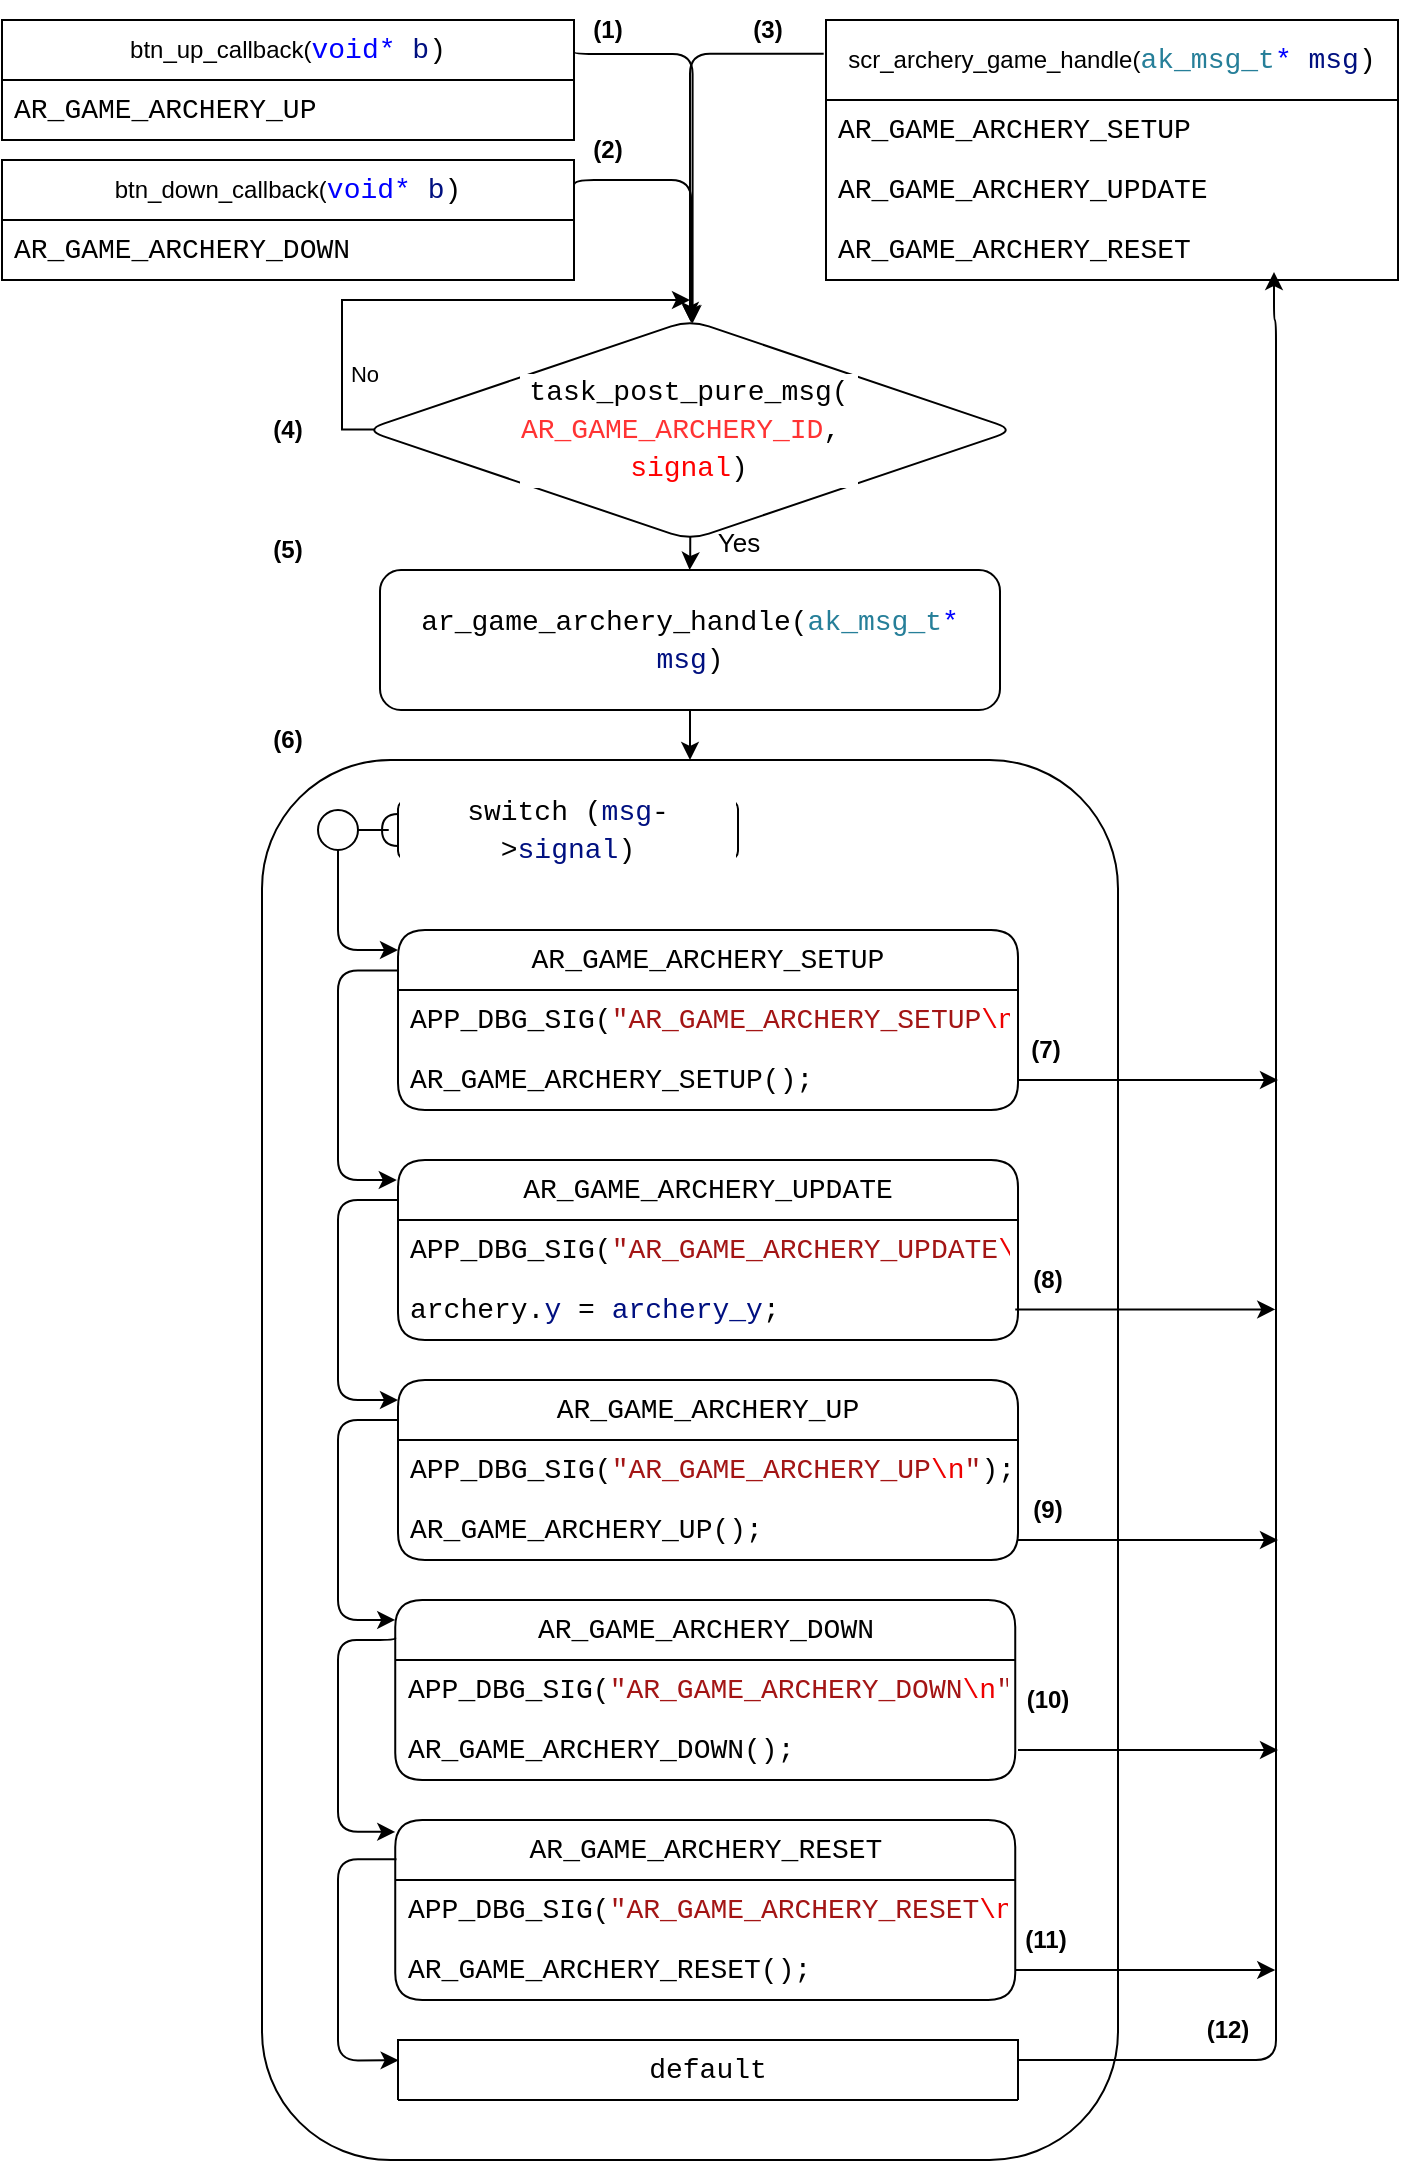 <mxfile version="21.7.2" type="github" pages="2">
  <diagram id="C5RBs43oDa-KdzZeNtuy" name="Page-1">
    <mxGraphModel dx="1221" dy="622" grid="1" gridSize="10" guides="1" tooltips="1" connect="1" arrows="1" fold="1" page="1" pageScale="1" pageWidth="827" pageHeight="1169" math="0" shadow="0">
      <root>
        <mxCell id="WIyWlLk6GJQsqaUBKTNV-0" />
        <mxCell id="WIyWlLk6GJQsqaUBKTNV-1" parent="WIyWlLk6GJQsqaUBKTNV-0" />
        <mxCell id="WoGnkU7w-7urDZS7QDXh-1" value="" style="edgeStyle=orthogonalEdgeStyle;rounded=1;orthogonalLoop=1;jettySize=auto;html=1;" parent="WIyWlLk6GJQsqaUBKTNV-1" source="WIyWlLk6GJQsqaUBKTNV-3" target="WoGnkU7w-7urDZS7QDXh-0" edge="1">
          <mxGeometry relative="1" as="geometry" />
        </mxCell>
        <mxCell id="WIyWlLk6GJQsqaUBKTNV-3" value="&lt;div&gt;&lt;div style=&quot;background-color: rgb(255, 255, 255); font-family: Consolas, &amp;quot;Courier New&amp;quot;, monospace; font-size: 14px; line-height: 19px;&quot;&gt;ar_game_archery_handle(&lt;span style=&quot;color: #267f99;&quot;&gt;ak_msg_t&lt;/span&gt;&lt;span style=&quot;color: #0000ff;&quot;&gt;*&lt;/span&gt; &lt;span style=&quot;color: #001080;&quot;&gt;msg&lt;/span&gt;)&lt;/div&gt;&lt;/div&gt;" style="rounded=1;whiteSpace=wrap;html=1;fontSize=12;glass=0;strokeWidth=1;shadow=0;" parent="WIyWlLk6GJQsqaUBKTNV-1" vertex="1">
          <mxGeometry x="249" y="305" width="310" height="70" as="geometry" />
        </mxCell>
        <mxCell id="WoGnkU7w-7urDZS7QDXh-0" value="" style="rounded=1;whiteSpace=wrap;html=1;fontSize=12;glass=0;strokeWidth=1;shadow=0;" parent="WIyWlLk6GJQsqaUBKTNV-1" vertex="1">
          <mxGeometry x="190" y="400" width="428" height="700" as="geometry" />
        </mxCell>
        <mxCell id="8Bc5X0JGQG7bx1Ke6ycb-5" value="" style="edgeStyle=orthogonalEdgeStyle;rounded=1;orthogonalLoop=1;jettySize=auto;html=1;exitX=0;exitY=0.225;exitDx=0;exitDy=0;exitPerimeter=0;entryX=-0.002;entryY=0.118;entryDx=0;entryDy=0;entryPerimeter=0;" parent="WIyWlLk6GJQsqaUBKTNV-1" source="WoGnkU7w-7urDZS7QDXh-2" target="WoGnkU7w-7urDZS7QDXh-7" edge="1">
          <mxGeometry relative="1" as="geometry">
            <mxPoint x="248" y="655" as="targetPoint" />
            <Array as="points">
              <mxPoint x="228" y="505" />
              <mxPoint x="228" y="610" />
              <mxPoint x="257" y="610" />
            </Array>
          </mxGeometry>
        </mxCell>
        <mxCell id="WoGnkU7w-7urDZS7QDXh-2" value="&lt;div style=&quot;background-color: rgb(255, 255, 255); font-family: Consolas, &amp;quot;Courier New&amp;quot;, monospace; font-size: 14px; line-height: 19px;&quot;&gt;&lt;div style=&quot;line-height: 19px;&quot;&gt;AR_GAME_ARCHERY_SETUP&lt;/div&gt;&lt;/div&gt;" style="swimlane;fontStyle=0;childLayout=stackLayout;horizontal=1;startSize=30;horizontalStack=0;resizeParent=1;resizeParentMax=0;resizeLast=0;collapsible=1;marginBottom=0;whiteSpace=wrap;html=1;rounded=1;" parent="WIyWlLk6GJQsqaUBKTNV-1" vertex="1">
          <mxGeometry x="258" y="485" width="310" height="90" as="geometry" />
        </mxCell>
        <mxCell id="WoGnkU7w-7urDZS7QDXh-3" value="&lt;div style=&quot;background-color: rgb(255, 255, 255); font-family: Consolas, &amp;quot;Courier New&amp;quot;, monospace; font-size: 14px; line-height: 19px;&quot;&gt;&lt;div style=&quot;line-height: 19px;&quot;&gt;&lt;div style=&quot;line-height: 19px;&quot;&gt;APP_DBG_SIG(&lt;span style=&quot;color: #a31515;&quot;&gt;&quot;AR_GAME_ARCHERY_SETUP&lt;/span&gt;&lt;span style=&quot;color: #ee0000;&quot;&gt;\n&lt;/span&gt;&lt;span style=&quot;color: #a31515;&quot;&gt;&quot;&lt;/span&gt;);&lt;/div&gt;&lt;/div&gt;&lt;/div&gt;" style="text;strokeColor=none;fillColor=none;align=left;verticalAlign=middle;spacingLeft=4;spacingRight=4;overflow=hidden;points=[[0,0.5],[1,0.5]];portConstraint=eastwest;rotatable=0;whiteSpace=wrap;html=1;rounded=1;" parent="WoGnkU7w-7urDZS7QDXh-2" vertex="1">
          <mxGeometry y="30" width="310" height="30" as="geometry" />
        </mxCell>
        <mxCell id="WoGnkU7w-7urDZS7QDXh-4" value="&lt;div style=&quot;background-color: rgb(255, 255, 255); font-family: Consolas, &amp;quot;Courier New&amp;quot;, monospace; font-size: 14px; line-height: 19px;&quot;&gt;&lt;div style=&quot;line-height: 19px;&quot;&gt;&lt;div style=&quot;line-height: 19px;&quot;&gt;AR_GAME_ARCHERY_SETUP();&lt;/div&gt;&lt;/div&gt;&lt;/div&gt;" style="text;strokeColor=none;fillColor=none;align=left;verticalAlign=middle;spacingLeft=4;spacingRight=4;overflow=hidden;points=[[0,0.5],[1,0.5]];portConstraint=eastwest;rotatable=0;whiteSpace=wrap;html=1;rounded=1;" parent="WoGnkU7w-7urDZS7QDXh-2" vertex="1">
          <mxGeometry y="60" width="310" height="30" as="geometry" />
        </mxCell>
        <mxCell id="WoGnkU7w-7urDZS7QDXh-7" value="&lt;div style=&quot;background-color: rgb(255, 255, 255); font-family: Consolas, &amp;quot;Courier New&amp;quot;, monospace; font-size: 14px; line-height: 19px;&quot;&gt;&lt;div style=&quot;line-height: 19px;&quot;&gt;&lt;div style=&quot;line-height: 19px;&quot;&gt;AR_GAME_ARCHERY_UPDATE&lt;/div&gt;&lt;/div&gt;&lt;/div&gt;" style="swimlane;fontStyle=0;childLayout=stackLayout;horizontal=1;startSize=30;horizontalStack=0;resizeParent=1;resizeParentMax=0;resizeLast=0;collapsible=1;marginBottom=0;whiteSpace=wrap;html=1;rounded=1;" parent="WIyWlLk6GJQsqaUBKTNV-1" vertex="1">
          <mxGeometry x="258" y="600" width="310" height="90" as="geometry" />
        </mxCell>
        <mxCell id="mS9mN7FK9Wahz5sAWF41-0" value="&lt;div style=&quot;background-color: rgb(255, 255, 255); font-family: Consolas, &amp;quot;Courier New&amp;quot;, monospace; font-size: 14px; line-height: 19px;&quot;&gt;&lt;div style=&quot;line-height: 19px;&quot;&gt;&lt;div style=&quot;line-height: 19px;&quot;&gt;&lt;div style=&quot;line-height: 19px;&quot;&gt;APP_DBG_SIG(&lt;span style=&quot;color: #a31515;&quot;&gt;&quot;AR_GAME_ARCHERY_UPDATE&lt;/span&gt;&lt;span style=&quot;color: #ee0000;&quot;&gt;\n&lt;/span&gt;&lt;span style=&quot;color: #a31515;&quot;&gt;&quot;&lt;/span&gt;);&lt;/div&gt;&lt;/div&gt;&lt;/div&gt;&lt;/div&gt;" style="text;strokeColor=none;fillColor=none;align=left;verticalAlign=middle;spacingLeft=4;spacingRight=4;overflow=hidden;points=[[0,0.5],[1,0.5]];portConstraint=eastwest;rotatable=0;whiteSpace=wrap;html=1;rounded=1;" parent="WoGnkU7w-7urDZS7QDXh-7" vertex="1">
          <mxGeometry y="30" width="310" height="30" as="geometry" />
        </mxCell>
        <mxCell id="WoGnkU7w-7urDZS7QDXh-8" value="&lt;div style=&quot;background-color: rgb(255, 255, 255); font-family: Consolas, &amp;quot;Courier New&amp;quot;, monospace; font-size: 14px; line-height: 19px;&quot;&gt;&lt;div style=&quot;line-height: 19px;&quot;&gt;&lt;div style=&quot;line-height: 19px;&quot;&gt;&lt;div style=&quot;line-height: 19px;&quot;&gt;&lt;div style=&quot;line-height: 19px;&quot;&gt;archery.&lt;span style=&quot;color: #001080;&quot;&gt;y&lt;/span&gt; = &lt;span style=&quot;color: #001080;&quot;&gt;archery_y&lt;/span&gt;;&lt;/div&gt;&lt;/div&gt;&lt;/div&gt;&lt;/div&gt;&lt;/div&gt;" style="text;strokeColor=none;fillColor=none;align=left;verticalAlign=middle;spacingLeft=4;spacingRight=4;overflow=hidden;points=[[0,0.5],[1,0.5]];portConstraint=eastwest;rotatable=0;whiteSpace=wrap;html=1;rounded=1;" parent="WoGnkU7w-7urDZS7QDXh-7" vertex="1">
          <mxGeometry y="60" width="310" height="30" as="geometry" />
        </mxCell>
        <mxCell id="WoGnkU7w-7urDZS7QDXh-12" value="&lt;div style=&quot;background-color: rgb(255, 255, 255); font-family: Consolas, &amp;quot;Courier New&amp;quot;, monospace; font-size: 14px; line-height: 19px;&quot;&gt;&lt;div style=&quot;line-height: 19px;&quot;&gt;&lt;div style=&quot;line-height: 19px;&quot;&gt;AR_GAME_ARCHERY_UP&lt;/div&gt;&lt;/div&gt;&lt;/div&gt;" style="swimlane;fontStyle=0;childLayout=stackLayout;horizontal=1;startSize=30;horizontalStack=0;resizeParent=1;resizeParentMax=0;resizeLast=0;collapsible=1;marginBottom=0;whiteSpace=wrap;html=1;rounded=1;" parent="WIyWlLk6GJQsqaUBKTNV-1" vertex="1">
          <mxGeometry x="258" y="710" width="310" height="90" as="geometry" />
        </mxCell>
        <mxCell id="WoGnkU7w-7urDZS7QDXh-13" value="&lt;div style=&quot;background-color: rgb(255, 255, 255); font-family: Consolas, &amp;quot;Courier New&amp;quot;, monospace; font-size: 14px; line-height: 19px;&quot;&gt;&lt;div style=&quot;line-height: 19px;&quot;&gt;&lt;div style=&quot;line-height: 19px;&quot;&gt;&lt;div style=&quot;line-height: 19px;&quot;&gt;APP_DBG_SIG(&lt;span style=&quot;color: #a31515;&quot;&gt;&quot;AR_GAME_ARCHERY_UP&lt;/span&gt;&lt;span style=&quot;color: #ee0000;&quot;&gt;\n&lt;/span&gt;&lt;span style=&quot;color: #a31515;&quot;&gt;&quot;&lt;/span&gt;);&lt;/div&gt;&lt;/div&gt;&lt;/div&gt;&lt;/div&gt;" style="text;strokeColor=none;fillColor=none;align=left;verticalAlign=middle;spacingLeft=4;spacingRight=4;overflow=hidden;points=[[0,0.5],[1,0.5]];portConstraint=eastwest;rotatable=0;whiteSpace=wrap;html=1;rounded=1;" parent="WoGnkU7w-7urDZS7QDXh-12" vertex="1">
          <mxGeometry y="30" width="310" height="30" as="geometry" />
        </mxCell>
        <mxCell id="WoGnkU7w-7urDZS7QDXh-14" value="&lt;div style=&quot;background-color: rgb(255, 255, 255); font-family: Consolas, &amp;quot;Courier New&amp;quot;, monospace; font-size: 14px; line-height: 19px;&quot;&gt;&lt;div style=&quot;line-height: 19px;&quot;&gt;&lt;div style=&quot;line-height: 19px;&quot;&gt;AR_GAME_ARCHERY_UP();&lt;/div&gt;&lt;/div&gt;&lt;/div&gt;" style="text;strokeColor=none;fillColor=none;align=left;verticalAlign=middle;spacingLeft=4;spacingRight=4;overflow=hidden;points=[[0,0.5],[1,0.5]];portConstraint=eastwest;rotatable=0;whiteSpace=wrap;html=1;rounded=1;" parent="WoGnkU7w-7urDZS7QDXh-12" vertex="1">
          <mxGeometry y="60" width="310" height="30" as="geometry" />
        </mxCell>
        <mxCell id="WoGnkU7w-7urDZS7QDXh-17" value="&lt;div style=&quot;background-color: rgb(255, 255, 255); font-family: Consolas, &amp;quot;Courier New&amp;quot;, monospace; font-size: 14px; line-height: 19px;&quot;&gt;&lt;div style=&quot;line-height: 19px;&quot;&gt;&lt;div style=&quot;line-height: 19px;&quot;&gt;AR_GAME_ARCHERY_DOWN&lt;/div&gt;&lt;/div&gt;&lt;/div&gt;" style="swimlane;fontStyle=0;childLayout=stackLayout;horizontal=1;startSize=30;horizontalStack=0;resizeParent=1;resizeParentMax=0;resizeLast=0;collapsible=1;marginBottom=0;whiteSpace=wrap;html=1;rounded=1;" parent="WIyWlLk6GJQsqaUBKTNV-1" vertex="1">
          <mxGeometry x="256.62" y="820" width="310" height="90" as="geometry" />
        </mxCell>
        <mxCell id="WoGnkU7w-7urDZS7QDXh-18" value="&lt;div style=&quot;background-color: rgb(255, 255, 255); font-family: Consolas, &amp;quot;Courier New&amp;quot;, monospace; font-size: 14px; line-height: 19px;&quot;&gt;&lt;div style=&quot;line-height: 19px;&quot;&gt;&lt;div style=&quot;line-height: 19px;&quot;&gt;APP_DBG_SIG(&lt;span style=&quot;color: #a31515;&quot;&gt;&quot;AR_GAME_ARCHERY_DOWN&lt;/span&gt;&lt;span style=&quot;color: #ee0000;&quot;&gt;\n&lt;/span&gt;&lt;span style=&quot;color: #a31515;&quot;&gt;&quot;&lt;/span&gt;);&lt;/div&gt;&lt;/div&gt;&lt;/div&gt;" style="text;strokeColor=none;fillColor=none;align=left;verticalAlign=middle;spacingLeft=4;spacingRight=4;overflow=hidden;points=[[0,0.5],[1,0.5]];portConstraint=eastwest;rotatable=0;whiteSpace=wrap;html=1;rounded=1;" parent="WoGnkU7w-7urDZS7QDXh-17" vertex="1">
          <mxGeometry y="30" width="310" height="30" as="geometry" />
        </mxCell>
        <mxCell id="WoGnkU7w-7urDZS7QDXh-19" value="&lt;div style=&quot;background-color: rgb(255, 255, 255); font-family: Consolas, &amp;quot;Courier New&amp;quot;, monospace; font-size: 14px; line-height: 19px;&quot;&gt;&lt;div style=&quot;line-height: 19px;&quot;&gt;&lt;div style=&quot;line-height: 19px;&quot;&gt;AR_GAME_ARCHERY_DOWN();&lt;/div&gt;&lt;/div&gt;&lt;/div&gt;" style="text;strokeColor=none;fillColor=none;align=left;verticalAlign=middle;spacingLeft=4;spacingRight=4;overflow=hidden;points=[[0,0.5],[1,0.5]];portConstraint=eastwest;rotatable=0;whiteSpace=wrap;html=1;rounded=1;" parent="WoGnkU7w-7urDZS7QDXh-17" vertex="1">
          <mxGeometry y="60" width="310" height="30" as="geometry" />
        </mxCell>
        <mxCell id="WoGnkU7w-7urDZS7QDXh-22" value="&lt;div style=&quot;background-color: rgb(255, 255, 255); font-family: Consolas, &amp;quot;Courier New&amp;quot;, monospace; font-size: 14px; line-height: 19px;&quot;&gt;&lt;div style=&quot;line-height: 19px;&quot;&gt;&lt;div style=&quot;line-height: 19px;&quot;&gt;&lt;div style=&quot;line-height: 19px;&quot;&gt;AR_GAME_ARCHERY_RESET&lt;/div&gt;&lt;/div&gt;&lt;/div&gt;&lt;/div&gt;" style="swimlane;fontStyle=0;childLayout=stackLayout;horizontal=1;startSize=30;horizontalStack=0;resizeParent=1;resizeParentMax=0;resizeLast=0;collapsible=1;marginBottom=0;whiteSpace=wrap;html=1;rounded=1;" parent="WIyWlLk6GJQsqaUBKTNV-1" vertex="1">
          <mxGeometry x="256.62" y="930" width="310" height="90" as="geometry" />
        </mxCell>
        <mxCell id="WoGnkU7w-7urDZS7QDXh-23" value="&lt;div style=&quot;background-color: rgb(255, 255, 255); font-family: Consolas, &amp;quot;Courier New&amp;quot;, monospace; font-size: 14px; line-height: 19px;&quot;&gt;&lt;div style=&quot;line-height: 19px;&quot;&gt;&lt;div style=&quot;line-height: 19px;&quot;&gt;APP_DBG_SIG(&lt;span style=&quot;color: #a31515;&quot;&gt;&quot;AR_GAME_ARCHERY_RESET&lt;/span&gt;&lt;span style=&quot;color: #ee0000;&quot;&gt;\n&lt;/span&gt;&lt;span style=&quot;color: #a31515;&quot;&gt;&quot;&lt;/span&gt;);&lt;/div&gt;&lt;/div&gt;&lt;/div&gt;" style="text;strokeColor=none;fillColor=none;align=left;verticalAlign=middle;spacingLeft=4;spacingRight=4;overflow=hidden;points=[[0,0.5],[1,0.5]];portConstraint=eastwest;rotatable=0;whiteSpace=wrap;html=1;rounded=1;" parent="WoGnkU7w-7urDZS7QDXh-22" vertex="1">
          <mxGeometry y="30" width="310" height="30" as="geometry" />
        </mxCell>
        <mxCell id="WoGnkU7w-7urDZS7QDXh-24" value="&lt;div style=&quot;background-color: rgb(255, 255, 255); font-family: Consolas, &amp;quot;Courier New&amp;quot;, monospace; font-size: 14px; line-height: 19px;&quot;&gt;&lt;div style=&quot;line-height: 19px;&quot;&gt;&lt;div style=&quot;line-height: 19px;&quot;&gt;AR_GAME_ARCHERY_RESET();&lt;/div&gt;&lt;/div&gt;&lt;/div&gt;" style="text;strokeColor=none;fillColor=none;align=left;verticalAlign=middle;spacingLeft=4;spacingRight=4;overflow=hidden;points=[[0,0.5],[1,0.5]];portConstraint=eastwest;rotatable=0;whiteSpace=wrap;html=1;rounded=1;" parent="WoGnkU7w-7urDZS7QDXh-22" vertex="1">
          <mxGeometry y="60" width="310" height="30" as="geometry" />
        </mxCell>
        <mxCell id="WoGnkU7w-7urDZS7QDXh-28" value="" style="edgeStyle=orthogonalEdgeStyle;rounded=1;orthogonalLoop=1;jettySize=auto;html=1;exitX=0.501;exitY=0.972;exitDx=0;exitDy=0;exitPerimeter=0;" parent="WIyWlLk6GJQsqaUBKTNV-1" edge="1">
          <mxGeometry relative="1" as="geometry">
            <mxPoint x="404.14" y="286.92" as="sourcePoint" />
            <mxPoint x="403.822" y="305" as="targetPoint" />
            <Array as="points">
              <mxPoint x="403.82" y="300" />
              <mxPoint x="403.82" y="300" />
            </Array>
          </mxGeometry>
        </mxCell>
        <mxCell id="8Bc5X0JGQG7bx1Ke6ycb-31" value="&lt;font style=&quot;font-size: 13px;&quot;&gt;Yes&lt;/font&gt;" style="edgeLabel;html=1;align=center;verticalAlign=middle;resizable=0;points=[];rounded=1;" parent="WoGnkU7w-7urDZS7QDXh-28" vertex="1" connectable="0">
          <mxGeometry x="-0.072" y="1" relative="1" as="geometry">
            <mxPoint x="23" y="-5" as="offset" />
          </mxGeometry>
        </mxCell>
        <mxCell id="8Bc5X0JGQG7bx1Ke6ycb-2" value="" style="edgeStyle=orthogonalEdgeStyle;rounded=1;orthogonalLoop=1;jettySize=auto;html=1;endArrow=halfCircle;endFill=0;" parent="WIyWlLk6GJQsqaUBKTNV-1" source="8Bc5X0JGQG7bx1Ke6ycb-0" target="8Bc5X0JGQG7bx1Ke6ycb-1" edge="1">
          <mxGeometry relative="1" as="geometry" />
        </mxCell>
        <mxCell id="8Bc5X0JGQG7bx1Ke6ycb-3" value="" style="edgeStyle=orthogonalEdgeStyle;rounded=1;orthogonalLoop=1;jettySize=auto;html=1;" parent="WIyWlLk6GJQsqaUBKTNV-1" source="8Bc5X0JGQG7bx1Ke6ycb-0" edge="1">
          <mxGeometry relative="1" as="geometry">
            <mxPoint x="258" y="495" as="targetPoint" />
            <Array as="points">
              <mxPoint x="228" y="495" />
            </Array>
          </mxGeometry>
        </mxCell>
        <mxCell id="8Bc5X0JGQG7bx1Ke6ycb-0" value="" style="ellipse;whiteSpace=wrap;html=1;rounded=1;" parent="WIyWlLk6GJQsqaUBKTNV-1" vertex="1">
          <mxGeometry x="218" y="425" width="20" height="20" as="geometry" />
        </mxCell>
        <mxCell id="8Bc5X0JGQG7bx1Ke6ycb-1" value="&lt;div style=&quot;background-color: rgb(255, 255, 255); font-family: Consolas, &amp;quot;Courier New&amp;quot;, monospace; font-size: 14px; line-height: 19px;&quot;&gt;switch (&lt;span style=&quot;color: #001080;&quot;&gt;msg&lt;/span&gt;-&amp;gt;&lt;font color=&quot;#001080&quot;&gt;signal&lt;/font&gt;)&lt;/div&gt;" style="whiteSpace=wrap;html=1;rounded=1;" parent="WIyWlLk6GJQsqaUBKTNV-1" vertex="1">
          <mxGeometry x="258" y="420" width="170" height="30" as="geometry" />
        </mxCell>
        <mxCell id="8Bc5X0JGQG7bx1Ke6ycb-6" value="" style="edgeStyle=orthogonalEdgeStyle;rounded=1;orthogonalLoop=1;jettySize=auto;html=1;entryX=0;entryY=0.116;entryDx=0;entryDy=0;entryPerimeter=0;" parent="WIyWlLk6GJQsqaUBKTNV-1" target="WoGnkU7w-7urDZS7QDXh-12" edge="1">
          <mxGeometry relative="1" as="geometry">
            <mxPoint x="258" y="620" as="sourcePoint" />
            <mxPoint x="238" y="725" as="targetPoint" />
            <Array as="points">
              <mxPoint x="228" y="620" />
              <mxPoint x="228" y="720" />
              <mxPoint x="258" y="720" />
            </Array>
          </mxGeometry>
        </mxCell>
        <mxCell id="8Bc5X0JGQG7bx1Ke6ycb-7" value="" style="edgeStyle=orthogonalEdgeStyle;rounded=1;orthogonalLoop=1;jettySize=auto;html=1;entryX=0;entryY=0.111;entryDx=0;entryDy=0;entryPerimeter=0;exitX=0;exitY=0.222;exitDx=0;exitDy=0;exitPerimeter=0;" parent="WIyWlLk6GJQsqaUBKTNV-1" source="WoGnkU7w-7urDZS7QDXh-12" target="WoGnkU7w-7urDZS7QDXh-17" edge="1">
          <mxGeometry relative="1" as="geometry">
            <mxPoint x="248" y="735" as="sourcePoint" />
            <mxPoint x="257" y="794.5" as="targetPoint" />
            <Array as="points">
              <mxPoint x="228" y="730" />
              <mxPoint x="228" y="830" />
            </Array>
          </mxGeometry>
        </mxCell>
        <mxCell id="8Bc5X0JGQG7bx1Ke6ycb-8" value="" style="edgeStyle=orthogonalEdgeStyle;rounded=1;orthogonalLoop=1;jettySize=auto;html=1;entryX=0;entryY=0.066;entryDx=0;entryDy=0;entryPerimeter=0;exitX=0;exitY=0.209;exitDx=0;exitDy=0;exitPerimeter=0;" parent="WIyWlLk6GJQsqaUBKTNV-1" source="WoGnkU7w-7urDZS7QDXh-17" target="WoGnkU7w-7urDZS7QDXh-22" edge="1">
          <mxGeometry relative="1" as="geometry">
            <mxPoint x="248" y="835" as="sourcePoint" />
            <mxPoint x="247" y="894" as="targetPoint" />
            <Array as="points">
              <mxPoint x="257" y="840" />
              <mxPoint x="228" y="840" />
              <mxPoint x="228" y="936" />
            </Array>
          </mxGeometry>
        </mxCell>
        <mxCell id="8Bc5X0JGQG7bx1Ke6ycb-9" value="" style="edgeStyle=orthogonalEdgeStyle;rounded=1;orthogonalLoop=1;jettySize=auto;html=1;exitX=0.002;exitY=0.218;exitDx=0;exitDy=0;exitPerimeter=0;entryX=0.001;entryY=0.339;entryDx=0;entryDy=0;entryPerimeter=0;" parent="WIyWlLk6GJQsqaUBKTNV-1" source="WoGnkU7w-7urDZS7QDXh-22" target="8Bc5X0JGQG7bx1Ke6ycb-10" edge="1">
          <mxGeometry relative="1" as="geometry">
            <mxPoint x="257" y="935" as="sourcePoint" />
            <mxPoint x="257" y="1095" as="targetPoint" />
            <Array as="points">
              <mxPoint x="228" y="950" />
              <mxPoint x="228" y="1050" />
            </Array>
          </mxGeometry>
        </mxCell>
        <mxCell id="8Bc5X0JGQG7bx1Ke6ycb-18" value="" style="edgeStyle=orthogonalEdgeStyle;rounded=1;orthogonalLoop=1;jettySize=auto;html=1;" parent="WIyWlLk6GJQsqaUBKTNV-1" source="8Bc5X0JGQG7bx1Ke6ycb-10" edge="1">
          <mxGeometry relative="1" as="geometry">
            <mxPoint x="696" y="156" as="targetPoint" />
            <Array as="points">
              <mxPoint x="697" y="1050" />
              <mxPoint x="697" y="180" />
              <mxPoint x="696" y="180" />
            </Array>
          </mxGeometry>
        </mxCell>
        <mxCell id="8Bc5X0JGQG7bx1Ke6ycb-10" value="&lt;div style=&quot;background-color: rgb(255, 255, 255); font-family: Consolas, &amp;quot;Courier New&amp;quot;, monospace; font-size: 14px; line-height: 19px;&quot;&gt;&lt;div style=&quot;line-height: 19px;&quot;&gt;&lt;div style=&quot;line-height: 19px;&quot;&gt;&lt;div style=&quot;line-height: 19px;&quot;&gt;&lt;div style=&quot;line-height: 19px;&quot;&gt;default&lt;/div&gt;&lt;/div&gt;&lt;/div&gt;&lt;/div&gt;&lt;/div&gt;" style="swimlane;fontStyle=0;childLayout=stackLayout;horizontal=1;startSize=30;horizontalStack=0;resizeParent=1;resizeParentMax=0;resizeLast=0;collapsible=1;marginBottom=0;whiteSpace=wrap;html=1;rounded=1;" parent="WIyWlLk6GJQsqaUBKTNV-1" vertex="1">
          <mxGeometry x="258" y="1040" width="310" height="30" as="geometry" />
        </mxCell>
        <mxCell id="8Bc5X0JGQG7bx1Ke6ycb-30" value="" style="edgeStyle=orthogonalEdgeStyle;rounded=1;orthogonalLoop=1;jettySize=auto;html=1;entryX=0.5;entryY=0;entryDx=0;entryDy=0;exitX=-0.004;exitY=0.13;exitDx=0;exitDy=0;exitPerimeter=0;" parent="WIyWlLk6GJQsqaUBKTNV-1" source="I1_TGJQqy7sbMWfpH_zE-6" target="WoGnkU7w-7urDZS7QDXh-27" edge="1">
          <mxGeometry relative="1" as="geometry">
            <mxPoint x="404" y="175" as="targetPoint" />
            <Array as="points">
              <mxPoint x="404" y="47" />
            </Array>
            <mxPoint x="472.0" y="125" as="sourcePoint" />
          </mxGeometry>
        </mxCell>
        <mxCell id="8Bc5X0JGQG7bx1Ke6ycb-25" value="" style="edgeStyle=orthogonalEdgeStyle;rounded=1;orthogonalLoop=1;jettySize=auto;html=1;" parent="WIyWlLk6GJQsqaUBKTNV-1" edge="1">
          <mxGeometry relative="1" as="geometry">
            <mxPoint x="568" y="895" as="sourcePoint" />
            <mxPoint x="698" y="895" as="targetPoint" />
          </mxGeometry>
        </mxCell>
        <mxCell id="8Bc5X0JGQG7bx1Ke6ycb-26" value="" style="edgeStyle=orthogonalEdgeStyle;rounded=1;orthogonalLoop=1;jettySize=auto;html=1;" parent="WIyWlLk6GJQsqaUBKTNV-1" edge="1">
          <mxGeometry relative="1" as="geometry">
            <mxPoint x="568" y="790" as="sourcePoint" />
            <mxPoint x="698" y="790" as="targetPoint" />
          </mxGeometry>
        </mxCell>
        <mxCell id="8Bc5X0JGQG7bx1Ke6ycb-27" value="" style="edgeStyle=orthogonalEdgeStyle;rounded=1;orthogonalLoop=1;jettySize=auto;html=1;" parent="WIyWlLk6GJQsqaUBKTNV-1" edge="1">
          <mxGeometry relative="1" as="geometry">
            <mxPoint x="566.62" y="674.7" as="sourcePoint" />
            <mxPoint x="696.62" y="674.7" as="targetPoint" />
          </mxGeometry>
        </mxCell>
        <mxCell id="8Bc5X0JGQG7bx1Ke6ycb-28" value="" style="edgeStyle=orthogonalEdgeStyle;rounded=1;orthogonalLoop=1;jettySize=auto;html=1;" parent="WIyWlLk6GJQsqaUBKTNV-1" edge="1">
          <mxGeometry relative="1" as="geometry">
            <mxPoint x="568" y="560" as="sourcePoint" />
            <mxPoint x="698" y="560" as="targetPoint" />
          </mxGeometry>
        </mxCell>
        <mxCell id="Gl0NQwR81N9QGxbBk9Pa-0" value="" style="edgeStyle=orthogonalEdgeStyle;rounded=0;orthogonalLoop=1;jettySize=auto;html=1;exitX=0.016;exitY=0.498;exitDx=0;exitDy=0;exitPerimeter=0;" parent="WIyWlLk6GJQsqaUBKTNV-1" source="WoGnkU7w-7urDZS7QDXh-27" edge="1">
          <mxGeometry relative="1" as="geometry">
            <mxPoint x="404" y="170" as="targetPoint" />
            <Array as="points">
              <mxPoint x="230" y="235" />
              <mxPoint x="230" y="170" />
            </Array>
          </mxGeometry>
        </mxCell>
        <mxCell id="Gl0NQwR81N9QGxbBk9Pa-2" value="No" style="edgeLabel;html=1;align=center;verticalAlign=middle;resizable=0;points=[];" parent="Gl0NQwR81N9QGxbBk9Pa-0" vertex="1" connectable="0">
          <mxGeometry x="-0.652" relative="1" as="geometry">
            <mxPoint x="11" as="offset" />
          </mxGeometry>
        </mxCell>
        <mxCell id="WoGnkU7w-7urDZS7QDXh-27" value="&lt;div style=&quot;background-color: rgb(255, 255, 255); font-family: Consolas, &amp;quot;Courier New&amp;quot;, monospace; font-size: 14px; line-height: 19px;&quot;&gt;task_post_pure_msg(&lt;/div&gt;&lt;div style=&quot;background-color: rgb(255, 255, 255); font-family: Consolas, &amp;quot;Courier New&amp;quot;, monospace; font-size: 14px; line-height: 19px;&quot;&gt;&lt;font color=&quot;#ff3333&quot;&gt;AR_GAME_ARCHERY_ID&lt;/font&gt;,&amp;nbsp;&lt;/div&gt;&lt;div style=&quot;background-color: rgb(255, 255, 255); font-family: Consolas, &amp;quot;Courier New&amp;quot;, monospace; font-size: 14px; line-height: 19px;&quot;&gt;&lt;font color=&quot;#ff0000&quot;&gt;signal&lt;/font&gt;)&lt;/div&gt;" style="rhombus;whiteSpace=wrap;html=1;rounded=1;" parent="WIyWlLk6GJQsqaUBKTNV-1" vertex="1">
          <mxGeometry x="241.37" y="180" width="325.25" height="110" as="geometry" />
        </mxCell>
        <mxCell id="8Bc5X0JGQG7bx1Ke6ycb-33" value="&lt;b&gt;(1)&lt;/b&gt;" style="text;html=1;strokeColor=none;fillColor=none;align=center;verticalAlign=middle;whiteSpace=wrap;rounded=0;" parent="WIyWlLk6GJQsqaUBKTNV-1" vertex="1">
          <mxGeometry x="348" y="20" width="30" height="30" as="geometry" />
        </mxCell>
        <mxCell id="8Bc5X0JGQG7bx1Ke6ycb-34" value="&lt;b&gt;(2)&lt;/b&gt;" style="text;html=1;strokeColor=none;fillColor=none;align=center;verticalAlign=middle;whiteSpace=wrap;rounded=0;" parent="WIyWlLk6GJQsqaUBKTNV-1" vertex="1">
          <mxGeometry x="348" y="80" width="30" height="30" as="geometry" />
        </mxCell>
        <mxCell id="8Bc5X0JGQG7bx1Ke6ycb-35" value="&lt;b&gt;(3)&lt;/b&gt;" style="text;html=1;strokeColor=none;fillColor=none;align=center;verticalAlign=middle;whiteSpace=wrap;rounded=0;" parent="WIyWlLk6GJQsqaUBKTNV-1" vertex="1">
          <mxGeometry x="428" y="20" width="30" height="30" as="geometry" />
        </mxCell>
        <mxCell id="8Bc5X0JGQG7bx1Ke6ycb-36" value="&lt;b&gt;(4)&lt;/b&gt;" style="text;html=1;strokeColor=none;fillColor=none;align=center;verticalAlign=middle;whiteSpace=wrap;rounded=0;" parent="WIyWlLk6GJQsqaUBKTNV-1" vertex="1">
          <mxGeometry x="188" y="220" width="30" height="30" as="geometry" />
        </mxCell>
        <mxCell id="8Bc5X0JGQG7bx1Ke6ycb-38" value="&lt;b&gt;(7)&lt;/b&gt;" style="text;html=1;strokeColor=none;fillColor=none;align=center;verticalAlign=middle;whiteSpace=wrap;rounded=0;" parent="WIyWlLk6GJQsqaUBKTNV-1" vertex="1">
          <mxGeometry x="566.62" y="530" width="30" height="30" as="geometry" />
        </mxCell>
        <mxCell id="8Bc5X0JGQG7bx1Ke6ycb-39" value="&lt;b&gt;(8)&lt;/b&gt;" style="text;html=1;strokeColor=none;fillColor=none;align=center;verticalAlign=middle;whiteSpace=wrap;rounded=0;" parent="WIyWlLk6GJQsqaUBKTNV-1" vertex="1">
          <mxGeometry x="568" y="640" width="30" height="40" as="geometry" />
        </mxCell>
        <mxCell id="8Bc5X0JGQG7bx1Ke6ycb-40" value="&lt;b&gt;(9)&lt;/b&gt;" style="text;html=1;strokeColor=none;fillColor=none;align=center;verticalAlign=middle;whiteSpace=wrap;rounded=0;" parent="WIyWlLk6GJQsqaUBKTNV-1" vertex="1">
          <mxGeometry x="568" y="760" width="30" height="30" as="geometry" />
        </mxCell>
        <mxCell id="8Bc5X0JGQG7bx1Ke6ycb-41" value="&lt;b&gt;(10)&lt;/b&gt;" style="text;html=1;strokeColor=none;fillColor=none;align=center;verticalAlign=middle;whiteSpace=wrap;rounded=0;" parent="WIyWlLk6GJQsqaUBKTNV-1" vertex="1">
          <mxGeometry x="568" y="855" width="30" height="30" as="geometry" />
        </mxCell>
        <mxCell id="8Bc5X0JGQG7bx1Ke6ycb-42" value="&lt;b&gt;(11)&lt;/b&gt;" style="text;html=1;strokeColor=none;fillColor=none;align=center;verticalAlign=middle;whiteSpace=wrap;rounded=0;" parent="WIyWlLk6GJQsqaUBKTNV-1" vertex="1">
          <mxGeometry x="566.62" y="975" width="30" height="30" as="geometry" />
        </mxCell>
        <mxCell id="8Bc5X0JGQG7bx1Ke6ycb-43" value="&lt;b&gt;(12)&lt;/b&gt;" style="text;html=1;strokeColor=none;fillColor=none;align=center;verticalAlign=middle;whiteSpace=wrap;rounded=0;" parent="WIyWlLk6GJQsqaUBKTNV-1" vertex="1">
          <mxGeometry x="658" y="1020" width="30" height="30" as="geometry" />
        </mxCell>
        <mxCell id="I1_TGJQqy7sbMWfpH_zE-6" value="scr_archery_game_handle(&lt;span style=&quot;border-color: var(--border-color); font-family: Consolas, &amp;quot;Courier New&amp;quot;, monospace; font-size: 14px; color: rgb(38, 127, 153);&quot;&gt;ak_msg_t&lt;/span&gt;&lt;span style=&quot;border-color: var(--border-color); font-family: Consolas, &amp;quot;Courier New&amp;quot;, monospace; font-size: 14px; color: rgb(0, 0, 255);&quot;&gt;*&lt;/span&gt;&lt;span style=&quot;font-family: Consolas, &amp;quot;Courier New&amp;quot;, monospace; font-size: 14px; background-color: rgb(255, 255, 255);&quot;&gt;&amp;nbsp;&lt;/span&gt;&lt;span style=&quot;border-color: var(--border-color); font-family: Consolas, &amp;quot;Courier New&amp;quot;, monospace; font-size: 14px; color: rgb(0, 16, 128);&quot;&gt;msg&lt;/span&gt;&lt;span style=&quot;font-family: Consolas, &amp;quot;Courier New&amp;quot;, monospace; font-size: 14px; background-color: rgb(255, 255, 255);&quot;&gt;)&lt;/span&gt;" style="swimlane;fontStyle=0;childLayout=stackLayout;horizontal=1;startSize=40;horizontalStack=0;resizeParent=1;resizeParentMax=0;resizeLast=0;collapsible=1;marginBottom=0;whiteSpace=wrap;html=1;" parent="WIyWlLk6GJQsqaUBKTNV-1" vertex="1">
          <mxGeometry x="472" y="30" width="286" height="130" as="geometry" />
        </mxCell>
        <mxCell id="I1_TGJQqy7sbMWfpH_zE-7" value="&lt;div style=&quot;background-color: rgb(255, 255, 255); font-family: Consolas, &amp;quot;Courier New&amp;quot;, monospace; font-size: 14px; line-height: 19px;&quot;&gt;AR_GAME_ARCHERY_SETUP&lt;/div&gt;" style="text;strokeColor=none;fillColor=none;align=left;verticalAlign=middle;spacingLeft=4;spacingRight=4;overflow=hidden;points=[[0,0.5],[1,0.5]];portConstraint=eastwest;rotatable=0;whiteSpace=wrap;html=1;" parent="I1_TGJQqy7sbMWfpH_zE-6" vertex="1">
          <mxGeometry y="40" width="286" height="30" as="geometry" />
        </mxCell>
        <mxCell id="I1_TGJQqy7sbMWfpH_zE-8" value="&lt;div style=&quot;background-color: rgb(255, 255, 255); font-family: Consolas, &amp;quot;Courier New&amp;quot;, monospace; font-size: 14px; line-height: 19px;&quot;&gt;AR_GAME_ARCHERY_UPDATE&lt;/div&gt;" style="text;strokeColor=none;fillColor=none;align=left;verticalAlign=middle;spacingLeft=4;spacingRight=4;overflow=hidden;points=[[0,0.5],[1,0.5]];portConstraint=eastwest;rotatable=0;whiteSpace=wrap;html=1;" parent="I1_TGJQqy7sbMWfpH_zE-6" vertex="1">
          <mxGeometry y="70" width="286" height="30" as="geometry" />
        </mxCell>
        <mxCell id="I1_TGJQqy7sbMWfpH_zE-9" value="&lt;div style=&quot;background-color: rgb(255, 255, 255); font-family: Consolas, &amp;quot;Courier New&amp;quot;, monospace; font-size: 14px; line-height: 19px;&quot;&gt;AR_GAME_ARCHERY_RESET&lt;/div&gt;" style="text;strokeColor=none;fillColor=none;align=left;verticalAlign=middle;spacingLeft=4;spacingRight=4;overflow=hidden;points=[[0,0.5],[1,0.5]];portConstraint=eastwest;rotatable=0;whiteSpace=wrap;html=1;" parent="I1_TGJQqy7sbMWfpH_zE-6" vertex="1">
          <mxGeometry y="100" width="286" height="30" as="geometry" />
        </mxCell>
        <mxCell id="I1_TGJQqy7sbMWfpH_zE-10" value="btn_up_callback(&lt;span style=&quot;border-color: var(--border-color); font-family: Consolas, &amp;quot;Courier New&amp;quot;, monospace; font-size: 14px; background-color: rgb(255, 255, 255); color: rgb(0, 0, 255);&quot;&gt;void*&lt;/span&gt;&lt;span style=&quot;font-family: Consolas, &amp;quot;Courier New&amp;quot;, monospace; font-size: 14px; background-color: rgb(255, 255, 255);&quot;&gt;&amp;nbsp;&lt;/span&gt;&lt;span style=&quot;border-color: var(--border-color); font-family: Consolas, &amp;quot;Courier New&amp;quot;, monospace; font-size: 14px; background-color: rgb(255, 255, 255); color: rgb(0, 16, 128);&quot;&gt;b&lt;/span&gt;&lt;span style=&quot;font-family: Consolas, &amp;quot;Courier New&amp;quot;, monospace; font-size: 14px; background-color: rgb(255, 255, 255);&quot;&gt;)&lt;/span&gt;" style="swimlane;fontStyle=0;childLayout=stackLayout;horizontal=1;startSize=30;horizontalStack=0;resizeParent=1;resizeParentMax=0;resizeLast=0;collapsible=1;marginBottom=0;whiteSpace=wrap;html=1;" parent="WIyWlLk6GJQsqaUBKTNV-1" vertex="1">
          <mxGeometry x="60" y="30" width="286" height="60" as="geometry" />
        </mxCell>
        <mxCell id="I1_TGJQqy7sbMWfpH_zE-11" value="&lt;div style=&quot;background-color: rgb(255, 255, 255); font-family: Consolas, &amp;quot;Courier New&amp;quot;, monospace; font-size: 14px; line-height: 19px;&quot;&gt;AR_GAME_ARCHERY_UP&lt;/div&gt;" style="text;strokeColor=none;fillColor=none;align=left;verticalAlign=middle;spacingLeft=4;spacingRight=4;overflow=hidden;points=[[0,0.5],[1,0.5]];portConstraint=eastwest;rotatable=0;whiteSpace=wrap;html=1;" parent="I1_TGJQqy7sbMWfpH_zE-10" vertex="1">
          <mxGeometry y="30" width="286" height="30" as="geometry" />
        </mxCell>
        <mxCell id="I1_TGJQqy7sbMWfpH_zE-14" value="btn_down_callback(&lt;span style=&quot;border-color: var(--border-color); font-family: Consolas, &amp;quot;Courier New&amp;quot;, monospace; font-size: 14px; background-color: rgb(255, 255, 255); color: rgb(0, 0, 255);&quot;&gt;void*&lt;/span&gt;&lt;span style=&quot;font-family: Consolas, &amp;quot;Courier New&amp;quot;, monospace; font-size: 14px; background-color: rgb(255, 255, 255);&quot;&gt;&amp;nbsp;&lt;/span&gt;&lt;span style=&quot;border-color: var(--border-color); font-family: Consolas, &amp;quot;Courier New&amp;quot;, monospace; font-size: 14px; background-color: rgb(255, 255, 255); color: rgb(0, 16, 128);&quot;&gt;b&lt;/span&gt;&lt;span style=&quot;font-family: Consolas, &amp;quot;Courier New&amp;quot;, monospace; font-size: 14px; background-color: rgb(255, 255, 255);&quot;&gt;)&lt;/span&gt;" style="swimlane;fontStyle=0;childLayout=stackLayout;horizontal=1;startSize=30;horizontalStack=0;resizeParent=1;resizeParentMax=0;resizeLast=0;collapsible=1;marginBottom=0;whiteSpace=wrap;html=1;" parent="WIyWlLk6GJQsqaUBKTNV-1" vertex="1">
          <mxGeometry x="60" y="100" width="286" height="60" as="geometry" />
        </mxCell>
        <mxCell id="I1_TGJQqy7sbMWfpH_zE-15" value="&lt;div style=&quot;background-color: rgb(255, 255, 255); font-family: Consolas, &amp;quot;Courier New&amp;quot;, monospace; font-size: 14px; line-height: 19px;&quot;&gt;AR_GAME_ARCHERY_DOWN&lt;/div&gt;" style="text;strokeColor=none;fillColor=none;align=left;verticalAlign=middle;spacingLeft=4;spacingRight=4;overflow=hidden;points=[[0,0.5],[1,0.5]];portConstraint=eastwest;rotatable=0;whiteSpace=wrap;html=1;" parent="I1_TGJQqy7sbMWfpH_zE-14" vertex="1">
          <mxGeometry y="30" width="286" height="30" as="geometry" />
        </mxCell>
        <mxCell id="I1_TGJQqy7sbMWfpH_zE-21" value="" style="edgeStyle=orthogonalEdgeStyle;rounded=1;orthogonalLoop=1;jettySize=auto;html=1;entryX=0.504;entryY=0.015;entryDx=0;entryDy=0;exitX=1;exitY=0.25;exitDx=0;exitDy=0;entryPerimeter=0;" parent="WIyWlLk6GJQsqaUBKTNV-1" source="I1_TGJQqy7sbMWfpH_zE-10" target="WoGnkU7w-7urDZS7QDXh-27" edge="1">
          <mxGeometry relative="1" as="geometry">
            <mxPoint x="405" y="165" as="targetPoint" />
            <Array as="points">
              <mxPoint x="346" y="47" />
              <mxPoint x="405" y="47" />
            </Array>
            <mxPoint x="472" y="47" as="sourcePoint" />
          </mxGeometry>
        </mxCell>
        <mxCell id="I1_TGJQqy7sbMWfpH_zE-22" value="" style="edgeStyle=orthogonalEdgeStyle;rounded=1;orthogonalLoop=1;jettySize=auto;html=1;entryX=0.502;entryY=0.014;entryDx=0;entryDy=0;exitX=1;exitY=0.25;exitDx=0;exitDy=0;entryPerimeter=0;" parent="WIyWlLk6GJQsqaUBKTNV-1" source="I1_TGJQqy7sbMWfpH_zE-14" target="WoGnkU7w-7urDZS7QDXh-27" edge="1">
          <mxGeometry relative="1" as="geometry">
            <mxPoint x="405" y="165" as="targetPoint" />
            <Array as="points">
              <mxPoint x="346" y="110" />
              <mxPoint x="405" y="110" />
            </Array>
            <mxPoint x="472" y="47" as="sourcePoint" />
          </mxGeometry>
        </mxCell>
        <mxCell id="I1_TGJQqy7sbMWfpH_zE-23" value="&lt;b&gt;(5)&lt;/b&gt;" style="text;html=1;strokeColor=none;fillColor=none;align=center;verticalAlign=middle;whiteSpace=wrap;rounded=0;" parent="WIyWlLk6GJQsqaUBKTNV-1" vertex="1">
          <mxGeometry x="188" y="280" width="30" height="30" as="geometry" />
        </mxCell>
        <mxCell id="mS9mN7FK9Wahz5sAWF41-1" value="" style="edgeStyle=orthogonalEdgeStyle;rounded=1;orthogonalLoop=1;jettySize=auto;html=1;" parent="WIyWlLk6GJQsqaUBKTNV-1" edge="1">
          <mxGeometry relative="1" as="geometry">
            <mxPoint x="566.62" y="1005" as="sourcePoint" />
            <mxPoint x="696.62" y="1005" as="targetPoint" />
          </mxGeometry>
        </mxCell>
        <mxCell id="Gl0NQwR81N9QGxbBk9Pa-3" value="&lt;b&gt;(6)&lt;/b&gt;" style="text;html=1;strokeColor=none;fillColor=none;align=center;verticalAlign=middle;whiteSpace=wrap;rounded=0;" parent="WIyWlLk6GJQsqaUBKTNV-1" vertex="1">
          <mxGeometry x="188" y="375" width="30" height="30" as="geometry" />
        </mxCell>
      </root>
    </mxGraphModel>
  </diagram>
  <diagram id="zqVmv1tSFtd7yMDg36jN" name="Page-2">
    <mxGraphModel dx="1436" dy="732" grid="1" gridSize="10" guides="1" tooltips="1" connect="1" arrows="1" fold="1" page="1" pageScale="1" pageWidth="850" pageHeight="1100" math="0" shadow="0">
      <root>
        <mxCell id="0" />
        <mxCell id="1" parent="0" />
        <mxCell id="2W3vLu9KmN9YGZMTVSio-1" value="Screen" style="rounded=1;whiteSpace=wrap;html=1;" parent="1" vertex="1">
          <mxGeometry x="319" y="80" width="80" height="40" as="geometry" />
        </mxCell>
        <mxCell id="2W3vLu9KmN9YGZMTVSio-2" value="Button" style="rounded=1;whiteSpace=wrap;html=1;" parent="1" vertex="1">
          <mxGeometry x="118" y="80" width="80" height="40" as="geometry" />
        </mxCell>
        <mxCell id="2W3vLu9KmN9YGZMTVSio-3" value="Archery" style="rounded=1;whiteSpace=wrap;html=1;" parent="1" vertex="1">
          <mxGeometry x="519" y="80" width="80" height="40" as="geometry" />
        </mxCell>
        <mxCell id="2W3vLu9KmN9YGZMTVSio-4" value="" style="endArrow=none;dashed=1;html=1;rounded=0;entryX=0.5;entryY=1;entryDx=0;entryDy=0;" parent="1" target="2W3vLu9KmN9YGZMTVSio-1" edge="1" source="6gY58hBuSNLKQXEJQ7_U-1">
          <mxGeometry width="50" height="50" relative="1" as="geometry">
            <mxPoint x="359" y="480" as="sourcePoint" />
            <mxPoint x="619" y="270" as="targetPoint" />
          </mxGeometry>
        </mxCell>
        <mxCell id="2W3vLu9KmN9YGZMTVSio-5" value="" style="endArrow=none;dashed=1;html=1;rounded=0;entryX=0.5;entryY=1;entryDx=0;entryDy=0;" parent="1" source="2W3vLu9KmN9YGZMTVSio-11" target="2W3vLu9KmN9YGZMTVSio-2" edge="1">
          <mxGeometry width="50" height="50" relative="1" as="geometry">
            <mxPoint x="158" y="480" as="sourcePoint" />
            <mxPoint x="8" y="130" as="targetPoint" />
          </mxGeometry>
        </mxCell>
        <mxCell id="2W3vLu9KmN9YGZMTVSio-6" value="" style="endArrow=none;dashed=1;html=1;rounded=0;entryX=0.5;entryY=1;entryDx=0;entryDy=0;" parent="1" source="2W3vLu9KmN9YGZMTVSio-9" target="2W3vLu9KmN9YGZMTVSio-3" edge="1">
          <mxGeometry width="50" height="50" relative="1" as="geometry">
            <mxPoint x="559" y="490" as="sourcePoint" />
            <mxPoint x="559" y="130" as="targetPoint" />
          </mxGeometry>
        </mxCell>
        <mxCell id="2W3vLu9KmN9YGZMTVSio-14" value="" style="edgeStyle=orthogonalEdgeStyle;rounded=0;orthogonalLoop=1;jettySize=auto;html=1;entryX=0;entryY=0;entryDx=0;entryDy=0;" parent="1" target="2W3vLu9KmN9YGZMTVSio-9" edge="1">
          <mxGeometry relative="1" as="geometry">
            <mxPoint x="364.11" y="160" as="sourcePoint" />
            <mxPoint x="449.11" y="310.0" as="targetPoint" />
            <Array as="points">
              <mxPoint x="409.11" y="160" />
              <mxPoint x="409.11" y="160" />
            </Array>
          </mxGeometry>
        </mxCell>
        <mxCell id="2W3vLu9KmN9YGZMTVSio-15" value="AR_GAME_ARCHERY_SETUP" style="edgeLabel;html=1;align=center;verticalAlign=middle;resizable=0;points=[];" parent="2W3vLu9KmN9YGZMTVSio-14" vertex="1" connectable="0">
          <mxGeometry x="-0.034" y="-2" relative="1" as="geometry">
            <mxPoint x="8" y="-12" as="offset" />
          </mxGeometry>
        </mxCell>
        <mxCell id="2W3vLu9KmN9YGZMTVSio-10" value="" style="endArrow=none;dashed=1;html=1;rounded=0;entryX=0.5;entryY=1;entryDx=0;entryDy=0;exitX=0.5;exitY=1;exitDx=0;exitDy=0;" parent="1" target="2W3vLu9KmN9YGZMTVSio-9" edge="1" source="2W3vLu9KmN9YGZMTVSio-45">
          <mxGeometry width="50" height="50" relative="1" as="geometry">
            <mxPoint x="559" y="480" as="sourcePoint" />
            <mxPoint x="559" y="120" as="targetPoint" />
          </mxGeometry>
        </mxCell>
        <mxCell id="2W3vLu9KmN9YGZMTVSio-9" value="" style="rounded=0;whiteSpace=wrap;html=1;" parent="1" vertex="1">
          <mxGeometry x="554.11" y="160" width="10" height="20" as="geometry" />
        </mxCell>
        <mxCell id="2W3vLu9KmN9YGZMTVSio-12" value="" style="endArrow=none;dashed=1;html=1;rounded=0;entryX=0.5;entryY=1;entryDx=0;entryDy=0;" parent="1" source="2W3vLu9KmN9YGZMTVSio-27" target="2W3vLu9KmN9YGZMTVSio-11" edge="1">
          <mxGeometry width="50" height="50" relative="1" as="geometry">
            <mxPoint x="158" y="480" as="sourcePoint" />
            <mxPoint x="158" y="120" as="targetPoint" />
          </mxGeometry>
        </mxCell>
        <mxCell id="2W3vLu9KmN9YGZMTVSio-11" value="" style="rounded=0;whiteSpace=wrap;html=1;" parent="1" vertex="1">
          <mxGeometry x="153" y="250" width="10" height="30" as="geometry" />
        </mxCell>
        <mxCell id="2W3vLu9KmN9YGZMTVSio-19" value="" style="edgeStyle=orthogonalEdgeStyle;rounded=0;orthogonalLoop=1;jettySize=auto;html=1;entryX=0;entryY=0;entryDx=0;entryDy=0;exitX=0.989;exitY=0.265;exitDx=0;exitDy=0;exitPerimeter=0;" parent="1" target="2W3vLu9KmN9YGZMTVSio-22" edge="1">
          <mxGeometry relative="1" as="geometry">
            <mxPoint x="364.0" y="220.1" as="sourcePoint" />
            <mxPoint x="449.11" y="370.0" as="targetPoint" />
            <Array as="points">
              <mxPoint x="409.11" y="220" />
            </Array>
          </mxGeometry>
        </mxCell>
        <mxCell id="2W3vLu9KmN9YGZMTVSio-20" value="AR_GAME_ARCHERY_UPDATE" style="edgeLabel;html=1;align=center;verticalAlign=middle;resizable=0;points=[];" parent="2W3vLu9KmN9YGZMTVSio-19" vertex="1" connectable="0">
          <mxGeometry x="-0.034" y="-2" relative="1" as="geometry">
            <mxPoint x="8" y="-12" as="offset" />
          </mxGeometry>
        </mxCell>
        <mxCell id="2W3vLu9KmN9YGZMTVSio-22" value="" style="rounded=0;whiteSpace=wrap;html=1;" parent="1" vertex="1">
          <mxGeometry x="554.11" y="220" width="10" height="20" as="geometry" />
        </mxCell>
        <mxCell id="2W3vLu9KmN9YGZMTVSio-23" value="" style="edgeStyle=orthogonalEdgeStyle;rounded=0;orthogonalLoop=1;jettySize=auto;html=1;entryX=0;entryY=0;entryDx=0;entryDy=0;exitX=0.989;exitY=0.265;exitDx=0;exitDy=0;exitPerimeter=0;" parent="1" target="2W3vLu9KmN9YGZMTVSio-26" edge="1">
          <mxGeometry relative="1" as="geometry">
            <mxPoint x="364.11" y="460" as="sourcePoint" />
            <mxPoint x="449.11" y="610.0" as="targetPoint" />
            <Array as="points">
              <mxPoint x="409.11" y="460" />
            </Array>
          </mxGeometry>
        </mxCell>
        <mxCell id="2W3vLu9KmN9YGZMTVSio-24" value="AR_GAME_ARCHERY_UPDATE" style="edgeLabel;html=1;align=center;verticalAlign=middle;resizable=0;points=[];" parent="2W3vLu9KmN9YGZMTVSio-23" vertex="1" connectable="0">
          <mxGeometry x="-0.034" y="-2" relative="1" as="geometry">
            <mxPoint x="8" y="-12" as="offset" />
          </mxGeometry>
        </mxCell>
        <mxCell id="2W3vLu9KmN9YGZMTVSio-26" value="" style="rounded=0;whiteSpace=wrap;html=1;" parent="1" vertex="1">
          <mxGeometry x="554.11" y="460" width="10" height="20" as="geometry" />
        </mxCell>
        <mxCell id="2W3vLu9KmN9YGZMTVSio-29" value="" style="endArrow=none;dashed=1;html=1;rounded=0;entryX=0.5;entryY=1;entryDx=0;entryDy=0;" parent="1" target="2W3vLu9KmN9YGZMTVSio-27" edge="1">
          <mxGeometry width="50" height="50" relative="1" as="geometry">
            <mxPoint x="158" y="540" as="sourcePoint" />
            <mxPoint x="158" y="300" as="targetPoint" />
          </mxGeometry>
        </mxCell>
        <mxCell id="2W3vLu9KmN9YGZMTVSio-27" value="" style="rounded=0;whiteSpace=wrap;html=1;" parent="1" vertex="1">
          <mxGeometry x="153" y="370" width="10" height="30" as="geometry" />
        </mxCell>
        <mxCell id="2W3vLu9KmN9YGZMTVSio-30" value="" style="edgeStyle=orthogonalEdgeStyle;rounded=0;orthogonalLoop=1;jettySize=auto;html=1;entryX=0;entryY=0;entryDx=0;entryDy=0;exitX=1;exitY=1;exitDx=0;exitDy=0;" parent="1" source="2W3vLu9KmN9YGZMTVSio-11" target="2W3vLu9KmN9YGZMTVSio-33" edge="1">
          <mxGeometry relative="1" as="geometry">
            <mxPoint x="364.0" y="280.04" as="sourcePoint" />
            <mxPoint x="449.11" y="429.94" as="targetPoint" />
            <Array as="points">
              <mxPoint x="469" y="280" />
              <mxPoint x="469" y="280" />
            </Array>
          </mxGeometry>
        </mxCell>
        <mxCell id="2W3vLu9KmN9YGZMTVSio-31" value="AR_GAME_ARCHERY_UP" style="edgeLabel;html=1;align=center;verticalAlign=middle;resizable=0;points=[];" parent="2W3vLu9KmN9YGZMTVSio-30" vertex="1" connectable="0">
          <mxGeometry x="-0.034" y="-2" relative="1" as="geometry">
            <mxPoint x="107" y="-12" as="offset" />
          </mxGeometry>
        </mxCell>
        <mxCell id="2W3vLu9KmN9YGZMTVSio-33" value="" style="rounded=0;whiteSpace=wrap;html=1;" parent="1" vertex="1">
          <mxGeometry x="554.11" y="279.94" width="10" height="10.06" as="geometry" />
        </mxCell>
        <mxCell id="2W3vLu9KmN9YGZMTVSio-34" value="" style="edgeStyle=orthogonalEdgeStyle;rounded=0;orthogonalLoop=1;jettySize=auto;html=1;entryX=0;entryY=0;entryDx=0;entryDy=0;exitX=0.989;exitY=0.265;exitDx=0;exitDy=0;exitPerimeter=0;" parent="1" target="2W3vLu9KmN9YGZMTVSio-37" edge="1">
          <mxGeometry relative="1" as="geometry">
            <mxPoint x="363.89" y="340.1" as="sourcePoint" />
            <mxPoint x="449" y="490.0" as="targetPoint" />
            <Array as="points">
              <mxPoint x="409" y="340" />
            </Array>
          </mxGeometry>
        </mxCell>
        <mxCell id="2W3vLu9KmN9YGZMTVSio-35" value="AR_GAME_ARCHERY_UPDATE" style="edgeLabel;html=1;align=center;verticalAlign=middle;resizable=0;points=[];" parent="2W3vLu9KmN9YGZMTVSio-34" vertex="1" connectable="0">
          <mxGeometry x="-0.034" y="-2" relative="1" as="geometry">
            <mxPoint x="8" y="-12" as="offset" />
          </mxGeometry>
        </mxCell>
        <mxCell id="2W3vLu9KmN9YGZMTVSio-37" value="" style="rounded=0;whiteSpace=wrap;html=1;" parent="1" vertex="1">
          <mxGeometry x="554" y="340" width="10" height="20" as="geometry" />
        </mxCell>
        <mxCell id="2W3vLu9KmN9YGZMTVSio-38" value="" style="edgeStyle=orthogonalEdgeStyle;rounded=0;orthogonalLoop=1;jettySize=auto;html=1;entryX=0;entryY=0;entryDx=0;entryDy=0;exitX=1;exitY=1;exitDx=0;exitDy=0;" parent="1" target="2W3vLu9KmN9YGZMTVSio-40" edge="1" source="2W3vLu9KmN9YGZMTVSio-27">
          <mxGeometry relative="1" as="geometry">
            <mxPoint x="223.89" y="399.96" as="sourcePoint" />
            <mxPoint x="449" y="549.9" as="targetPoint" />
            <Array as="points">
              <mxPoint x="440" y="400" />
              <mxPoint x="440" y="400" />
            </Array>
          </mxGeometry>
        </mxCell>
        <mxCell id="2W3vLu9KmN9YGZMTVSio-39" value="AR_GAME_ARCHERY_DOWN" style="edgeLabel;html=1;align=center;verticalAlign=middle;resizable=0;points=[];" parent="2W3vLu9KmN9YGZMTVSio-38" vertex="1" connectable="0">
          <mxGeometry x="-0.034" y="-2" relative="1" as="geometry">
            <mxPoint x="106" y="-12" as="offset" />
          </mxGeometry>
        </mxCell>
        <mxCell id="2W3vLu9KmN9YGZMTVSio-40" value="" style="rounded=0;whiteSpace=wrap;html=1;" parent="1" vertex="1">
          <mxGeometry x="554" y="399.9" width="10" height="10.1" as="geometry" />
        </mxCell>
        <mxCell id="2W3vLu9KmN9YGZMTVSio-42" value="" style="edgeStyle=orthogonalEdgeStyle;rounded=0;orthogonalLoop=1;jettySize=auto;html=1;entryX=0;entryY=0;entryDx=0;entryDy=0;exitX=0.989;exitY=0.265;exitDx=0;exitDy=0;exitPerimeter=0;" parent="1" target="2W3vLu9KmN9YGZMTVSio-45" edge="1">
          <mxGeometry relative="1" as="geometry">
            <mxPoint x="364.11" y="520" as="sourcePoint" />
            <mxPoint x="449.11" y="670.0" as="targetPoint" />
            <Array as="points">
              <mxPoint x="409.11" y="520" />
            </Array>
          </mxGeometry>
        </mxCell>
        <mxCell id="2W3vLu9KmN9YGZMTVSio-43" value="AR_GAME_ARCHERY_RESET" style="edgeLabel;html=1;align=center;verticalAlign=middle;resizable=0;points=[];" parent="2W3vLu9KmN9YGZMTVSio-42" vertex="1" connectable="0">
          <mxGeometry x="-0.034" y="-2" relative="1" as="geometry">
            <mxPoint x="8" y="-12" as="offset" />
          </mxGeometry>
        </mxCell>
        <mxCell id="2W3vLu9KmN9YGZMTVSio-45" value="" style="rounded=0;whiteSpace=wrap;html=1;" parent="1" vertex="1">
          <mxGeometry x="554.11" y="520" width="10" height="20" as="geometry" />
        </mxCell>
        <mxCell id="2W3vLu9KmN9YGZMTVSio-51" value="button [Down]" style="shape=callout;whiteSpace=wrap;html=1;perimeter=calloutPerimeter;position2=1;base=18;size=20;position=0.59;" parent="1" vertex="1">
          <mxGeometry x="58" y="310" width="95" height="49.94" as="geometry" />
        </mxCell>
        <mxCell id="2W3vLu9KmN9YGZMTVSio-52" value="Setup thuộc tính&amp;nbsp;&lt;br&gt;ban đầu" style="shape=callout;whiteSpace=wrap;html=1;perimeter=calloutPerimeter;position2=0;base=22;size=10;position=0.17;" parent="1" vertex="1">
          <mxGeometry x="569" y="130" width="100.11" height="40" as="geometry" />
        </mxCell>
        <mxCell id="2W3vLu9KmN9YGZMTVSio-53" value="Cập nhật vị trí" style="shape=callout;whiteSpace=wrap;html=1;perimeter=calloutPerimeter;position2=0;base=22;size=10;position=0.17;" parent="1" vertex="1">
          <mxGeometry x="569" y="188" width="100.11" height="40" as="geometry" />
        </mxCell>
        <mxCell id="2W3vLu9KmN9YGZMTVSio-54" value="Di chuyển xuống" style="shape=callout;whiteSpace=wrap;html=1;perimeter=calloutPerimeter;position2=0;base=22;size=10;position=0.17;" parent="1" vertex="1">
          <mxGeometry x="569" y="243" width="100.11" height="40" as="geometry" />
        </mxCell>
        <mxCell id="2W3vLu9KmN9YGZMTVSio-55" value="Cập nhật vị trí" style="shape=callout;whiteSpace=wrap;html=1;perimeter=calloutPerimeter;position2=0;base=22;size=10;position=0.17;" parent="1" vertex="1">
          <mxGeometry x="569" y="301" width="100.11" height="40" as="geometry" />
        </mxCell>
        <mxCell id="2W3vLu9KmN9YGZMTVSio-56" value="Di chuyển lên" style="shape=callout;whiteSpace=wrap;html=1;perimeter=calloutPerimeter;position2=0;base=22;size=10;position=0.17;" parent="1" vertex="1">
          <mxGeometry x="569" y="359" width="100.11" height="40" as="geometry" />
        </mxCell>
        <mxCell id="2W3vLu9KmN9YGZMTVSio-57" value="Cập nhật vị trí" style="shape=callout;whiteSpace=wrap;html=1;perimeter=calloutPerimeter;position2=0;base=22;size=10;position=0.17;" parent="1" vertex="1">
          <mxGeometry x="569" y="422" width="100.11" height="40" as="geometry" />
        </mxCell>
        <mxCell id="2W3vLu9KmN9YGZMTVSio-59" value="Reset thuộc tính" style="shape=callout;whiteSpace=wrap;html=1;perimeter=calloutPerimeter;position2=0;base=22;size=10;position=0.17;" parent="1" vertex="1">
          <mxGeometry x="569" y="490" width="100.11" height="40" as="geometry" />
        </mxCell>
        <mxCell id="2W3vLu9KmN9YGZMTVSio-60" value="button [Up]" style="shape=callout;whiteSpace=wrap;html=1;perimeter=calloutPerimeter;position2=1;base=18;size=20;position=0.59;" parent="1" vertex="1">
          <mxGeometry x="58" y="210" width="95" height="49.94" as="geometry" />
        </mxCell>
        <mxCell id="6gY58hBuSNLKQXEJQ7_U-2" value="" style="endArrow=none;dashed=1;html=1;rounded=0;entryX=0.5;entryY=1;entryDx=0;entryDy=0;" edge="1" parent="1" source="6gY58hBuSNLKQXEJQ7_U-3" target="6gY58hBuSNLKQXEJQ7_U-1">
          <mxGeometry width="50" height="50" relative="1" as="geometry">
            <mxPoint x="359" y="480" as="sourcePoint" />
            <mxPoint x="359" y="120" as="targetPoint" />
          </mxGeometry>
        </mxCell>
        <mxCell id="6gY58hBuSNLKQXEJQ7_U-23" value="" style="edgeStyle=orthogonalEdgeStyle;rounded=0;orthogonalLoop=1;jettySize=auto;html=1;" edge="1" parent="1" source="6gY58hBuSNLKQXEJQ7_U-1">
          <mxGeometry relative="1" as="geometry">
            <mxPoint x="280" y="150" as="targetPoint" />
            <Array as="points">
              <mxPoint x="340" y="150" />
              <mxPoint x="340" y="150" />
            </Array>
          </mxGeometry>
        </mxCell>
        <mxCell id="6gY58hBuSNLKQXEJQ7_U-27" value="&lt;div style=&quot;color: rgb(212, 212, 212); background-color: rgb(30, 30, 30); font-family: Consolas, &amp;quot;Courier New&amp;quot;, monospace; font-size: 14px; line-height: 19px;&quot;&gt;&lt;br&gt;&lt;/div&gt;" style="edgeLabel;html=1;align=center;verticalAlign=middle;resizable=0;points=[];" vertex="1" connectable="0" parent="6gY58hBuSNLKQXEJQ7_U-23">
          <mxGeometry x="0.175" relative="1" as="geometry">
            <mxPoint as="offset" />
          </mxGeometry>
        </mxCell>
        <mxCell id="6gY58hBuSNLKQXEJQ7_U-28" value="timer_set" style="edgeLabel;html=1;align=center;verticalAlign=middle;resizable=0;points=[];" vertex="1" connectable="0" parent="6gY58hBuSNLKQXEJQ7_U-23">
          <mxGeometry x="0.299" y="-1" relative="1" as="geometry">
            <mxPoint x="12" y="-10" as="offset" />
          </mxGeometry>
        </mxCell>
        <mxCell id="6gY58hBuSNLKQXEJQ7_U-1" value="" style="rounded=0;whiteSpace=wrap;html=1;" vertex="1" parent="1">
          <mxGeometry x="354" y="140" width="10" height="30" as="geometry" />
        </mxCell>
        <mxCell id="6gY58hBuSNLKQXEJQ7_U-4" value="" style="endArrow=none;dashed=1;html=1;rounded=0;entryX=0.5;entryY=1;entryDx=0;entryDy=0;" edge="1" parent="1" target="6gY58hBuSNLKQXEJQ7_U-3">
          <mxGeometry width="50" height="50" relative="1" as="geometry">
            <mxPoint x="359" y="540" as="sourcePoint" />
            <mxPoint x="359" y="170" as="targetPoint" />
          </mxGeometry>
        </mxCell>
        <mxCell id="6gY58hBuSNLKQXEJQ7_U-3" value="" style="rounded=0;whiteSpace=wrap;html=1;" vertex="1" parent="1">
          <mxGeometry x="354" y="200" width="10" height="30" as="geometry" />
        </mxCell>
        <mxCell id="6gY58hBuSNLKQXEJQ7_U-5" value="" style="rounded=0;whiteSpace=wrap;html=1;" vertex="1" parent="1">
          <mxGeometry x="354" y="320" width="10" height="30" as="geometry" />
        </mxCell>
        <mxCell id="6gY58hBuSNLKQXEJQ7_U-7" value="" style="rounded=0;whiteSpace=wrap;html=1;" vertex="1" parent="1">
          <mxGeometry x="354" y="440" width="10" height="30" as="geometry" />
        </mxCell>
        <mxCell id="6gY58hBuSNLKQXEJQ7_U-10" value="" style="endArrow=none;dashed=1;html=1;rounded=0;entryX=0.5;entryY=1;entryDx=0;entryDy=0;" edge="1" parent="1" target="6gY58hBuSNLKQXEJQ7_U-9">
          <mxGeometry width="50" height="50" relative="1" as="geometry">
            <mxPoint x="359" y="520" as="sourcePoint" />
            <mxPoint x="359" y="470" as="targetPoint" />
          </mxGeometry>
        </mxCell>
        <mxCell id="6gY58hBuSNLKQXEJQ7_U-9" value="" style="rounded=0;whiteSpace=wrap;html=1;" vertex="1" parent="1">
          <mxGeometry x="354" y="490" width="10" height="30" as="geometry" />
        </mxCell>
        <mxCell id="6gY58hBuSNLKQXEJQ7_U-12" value="Timer&lt;br&gt;100ms" style="shape=umlLifeline;perimeter=lifelinePerimeter;whiteSpace=wrap;html=1;container=1;dropTarget=0;collapsible=0;recursiveResize=0;outlineConnect=0;portConstraint=eastwest;newEdgeStyle={&quot;curved&quot;:0,&quot;rounded&quot;:0};participant=umlControl;verticalAlign=middle;size=50;" vertex="1" parent="1">
          <mxGeometry x="199" y="119.97" width="80" height="420.03" as="geometry" />
        </mxCell>
        <mxCell id="6gY58hBuSNLKQXEJQ7_U-20" value="" style="edgeStyle=orthogonalEdgeStyle;rounded=0;orthogonalLoop=1;jettySize=auto;html=1;" edge="1" parent="1" source="6gY58hBuSNLKQXEJQ7_U-15" target="6gY58hBuSNLKQXEJQ7_U-3">
          <mxGeometry relative="1" as="geometry">
            <Array as="points">
              <mxPoint x="330" y="200" />
              <mxPoint x="330" y="200" />
            </Array>
          </mxGeometry>
        </mxCell>
        <mxCell id="6gY58hBuSNLKQXEJQ7_U-24" value="AR_GAME_TIME_TICK" style="edgeLabel;html=1;align=center;verticalAlign=middle;resizable=0;points=[];" vertex="1" connectable="0" parent="6gY58hBuSNLKQXEJQ7_U-20">
          <mxGeometry x="-0.106" y="1" relative="1" as="geometry">
            <mxPoint x="12" y="-12" as="offset" />
          </mxGeometry>
        </mxCell>
        <mxCell id="6gY58hBuSNLKQXEJQ7_U-15" value="" style="rounded=0;whiteSpace=wrap;html=1;" vertex="1" parent="1">
          <mxGeometry x="234" y="180" width="10" height="20" as="geometry" />
        </mxCell>
        <mxCell id="6gY58hBuSNLKQXEJQ7_U-16" value="" style="rounded=0;whiteSpace=wrap;html=1;" vertex="1" parent="1">
          <mxGeometry x="234" y="300" width="10" height="20" as="geometry" />
        </mxCell>
        <mxCell id="6gY58hBuSNLKQXEJQ7_U-17" value="" style="rounded=0;whiteSpace=wrap;html=1;" vertex="1" parent="1">
          <mxGeometry x="234" y="420" width="10" height="20" as="geometry" />
        </mxCell>
        <mxCell id="6gY58hBuSNLKQXEJQ7_U-21" value="" style="edgeStyle=orthogonalEdgeStyle;rounded=0;orthogonalLoop=1;jettySize=auto;html=1;" edge="1" parent="1">
          <mxGeometry relative="1" as="geometry">
            <mxPoint x="244" y="319.52" as="sourcePoint" />
            <mxPoint x="354" y="319.52" as="targetPoint" />
            <Array as="points">
              <mxPoint x="330" y="319.52" />
              <mxPoint x="330" y="319.52" />
            </Array>
          </mxGeometry>
        </mxCell>
        <mxCell id="6gY58hBuSNLKQXEJQ7_U-25" value="AR_GAME_TIME_TICK" style="edgeLabel;html=1;align=center;verticalAlign=middle;resizable=0;points=[];" vertex="1" connectable="0" parent="6gY58hBuSNLKQXEJQ7_U-21">
          <mxGeometry x="-0.158" y="2" relative="1" as="geometry">
            <mxPoint x="15" y="-12" as="offset" />
          </mxGeometry>
        </mxCell>
        <mxCell id="6gY58hBuSNLKQXEJQ7_U-22" value="" style="edgeStyle=orthogonalEdgeStyle;rounded=0;orthogonalLoop=1;jettySize=auto;html=1;" edge="1" parent="1">
          <mxGeometry relative="1" as="geometry">
            <mxPoint x="244" y="439.52" as="sourcePoint" />
            <mxPoint x="354" y="439.52" as="targetPoint" />
            <Array as="points">
              <mxPoint x="330" y="439.52" />
              <mxPoint x="330" y="439.52" />
            </Array>
          </mxGeometry>
        </mxCell>
        <mxCell id="6gY58hBuSNLKQXEJQ7_U-26" value="AR_GAME_TIME_TICK" style="edgeLabel;html=1;align=center;verticalAlign=middle;resizable=0;points=[];" vertex="1" connectable="0" parent="6gY58hBuSNLKQXEJQ7_U-22">
          <mxGeometry x="0.121" relative="1" as="geometry">
            <mxPoint y="-14" as="offset" />
          </mxGeometry>
        </mxCell>
      </root>
    </mxGraphModel>
  </diagram>
</mxfile>
